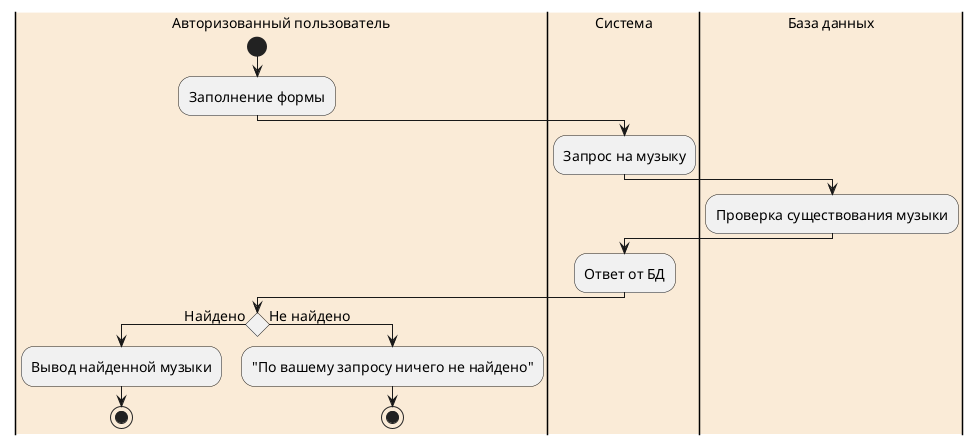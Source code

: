 @startuml
skinparam defaultFontName Times New Roman
skinparam defaultFontSize 14
|#AntiqueWhite|Авторизованный пользователь|
start
:Заполнение формы;
|#AntiqueWhite|Система|
:Запрос на музыку;
|#AntiqueWhite|База данных|
:Проверка существования музыки;
|#AntiqueWhite|Система|
:Ответ от БД;
|#AntiqueWhite|Авторизованный пользователь|
if() then (Найдено)
:Вывод найденной музыки;
stop
else(Не найдено)
:"По вашему запросу ничего не найдено";
stop
@enduml